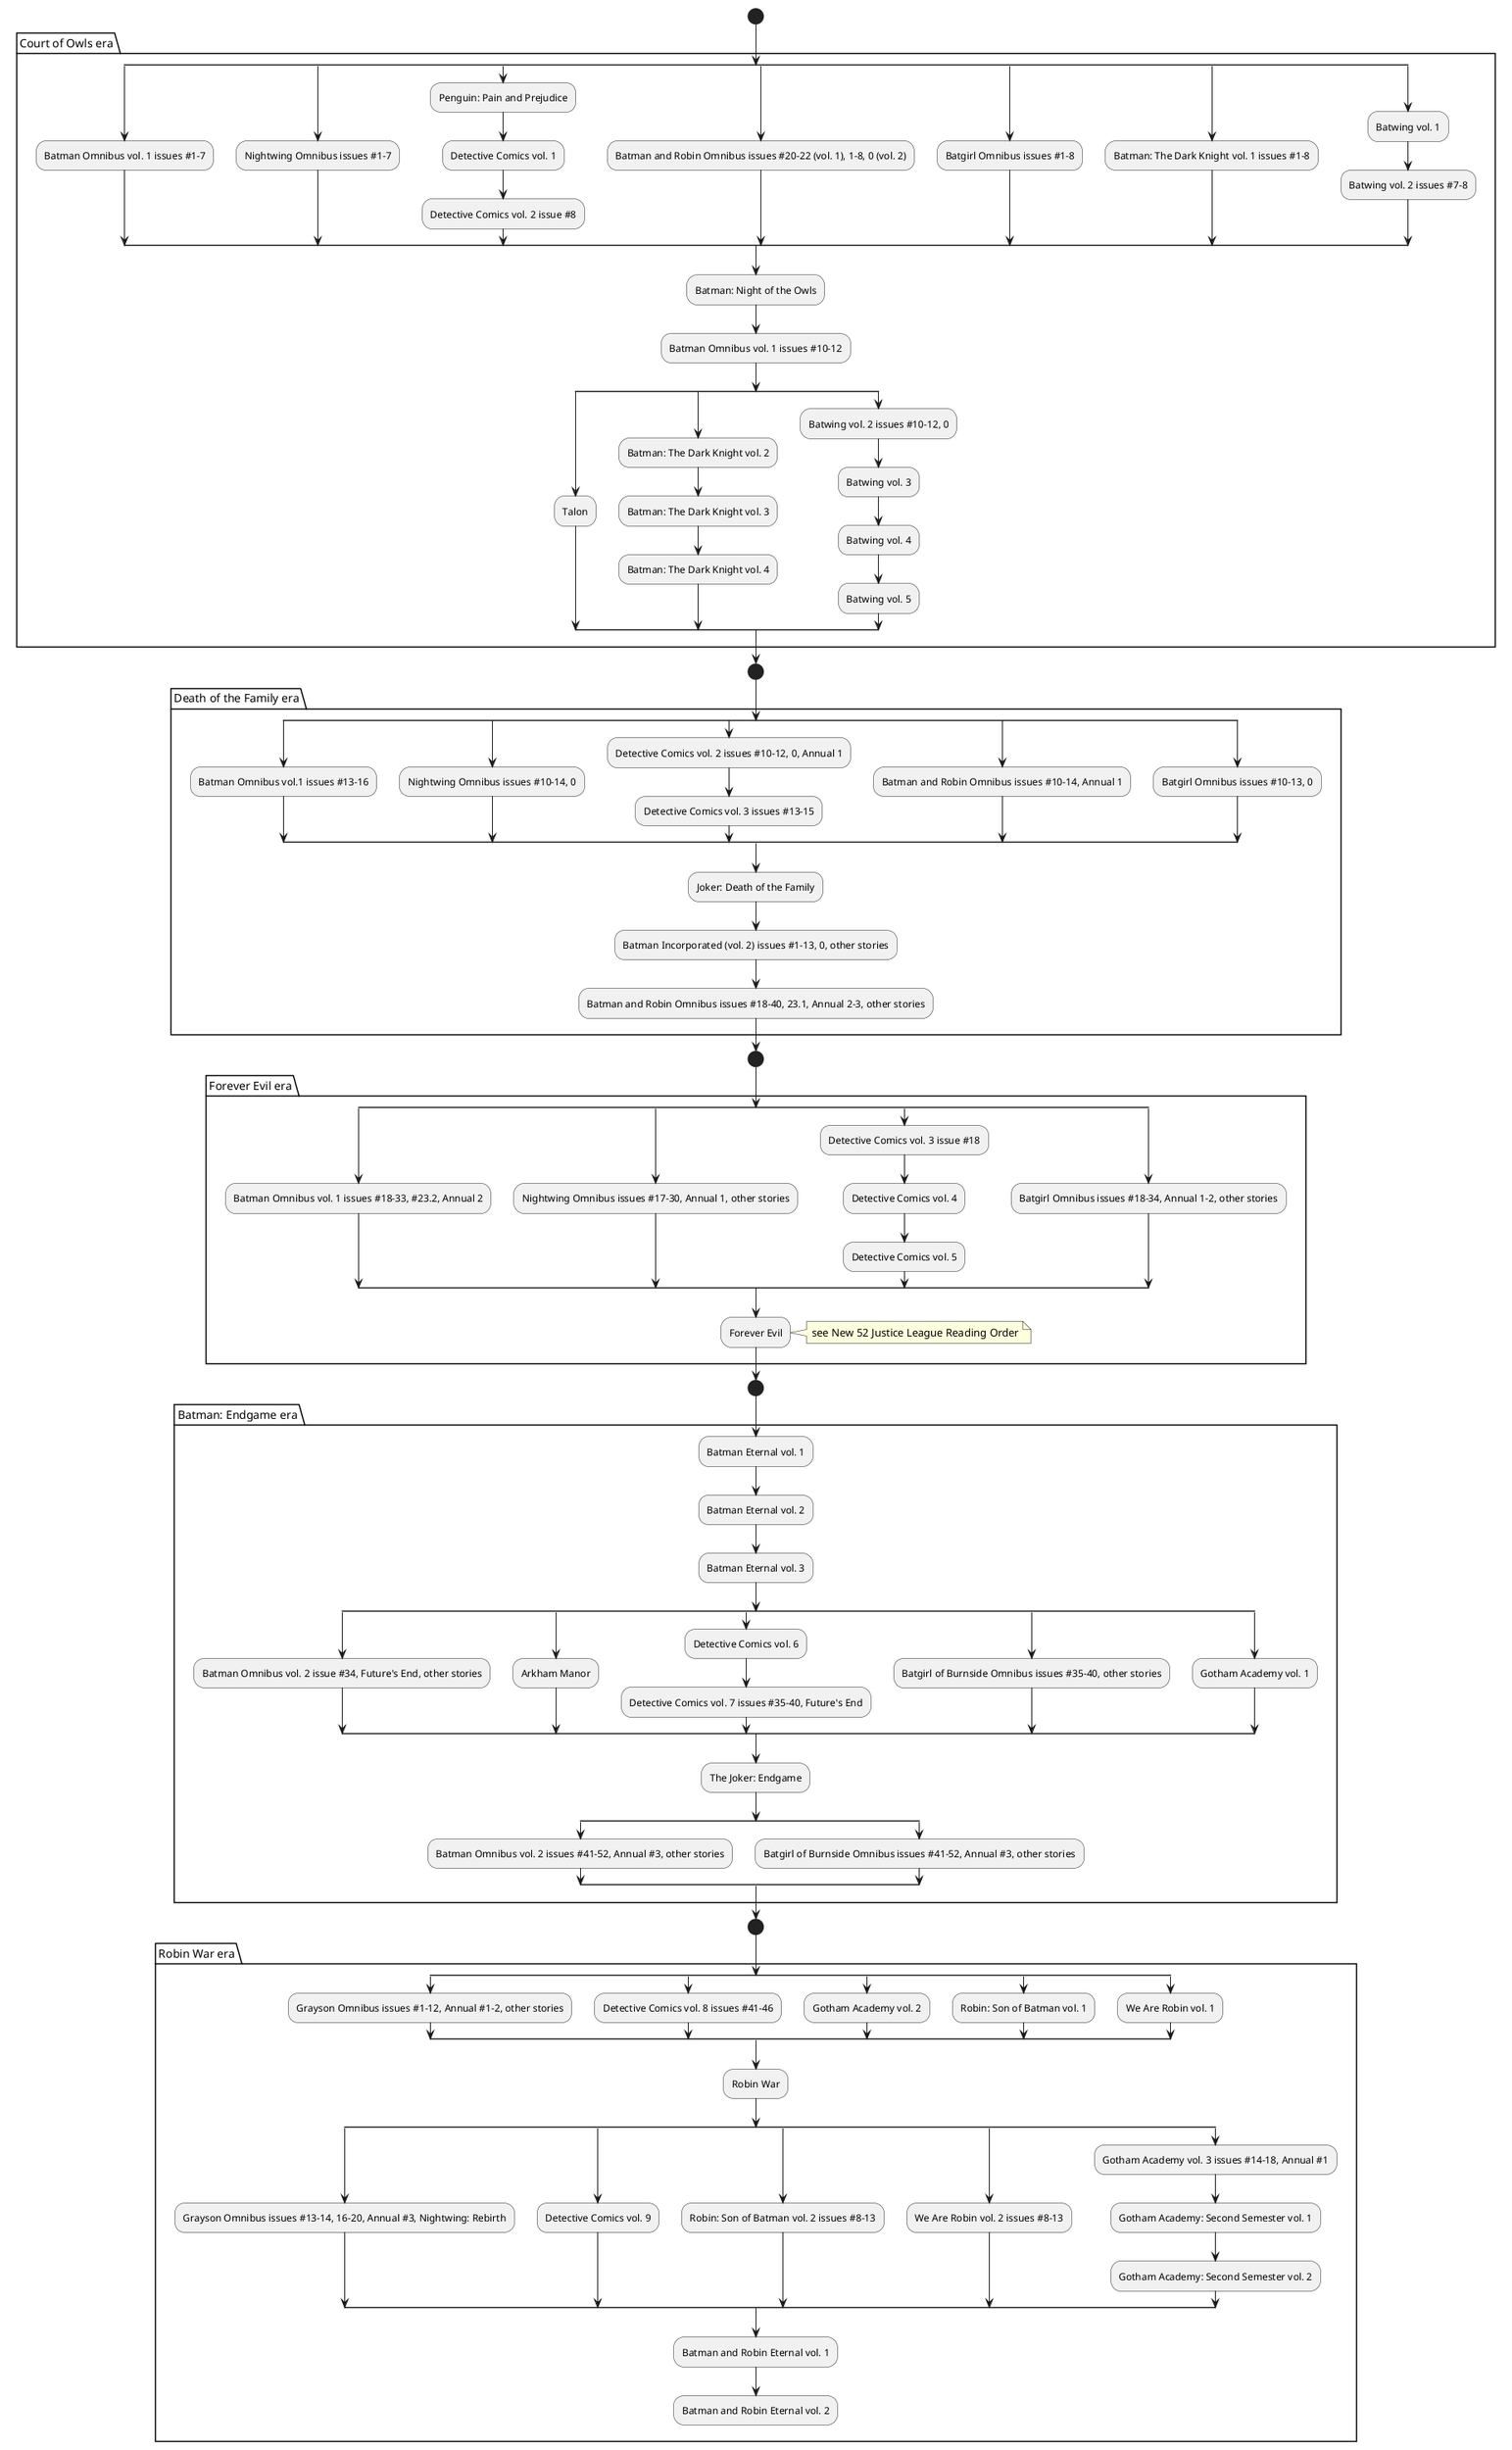 @startuml
    start
    
    package Court of Owls era {
        split
            :Batman Omnibus vol. 1 issues #1-7;
        split again
            :Nightwing Omnibus issues #1-7;
        split again
            :Penguin: Pain and Prejudice;
            :Detective Comics vol. 1;
            :Detective Comics vol. 2 issue #8;
        split again
            :Batman and Robin Omnibus issues #20-22 (vol. 1), 1-8, 0 (vol. 2);
        split again
            :Batgirl Omnibus issues #1-8;
        split again
            :Batman: The Dark Knight vol. 1 issues #1-8;
        split again
            :Batwing vol. 1;
            :Batwing vol. 2 issues #7-8;
        end split

        :Batman: Night of the Owls;
        :Batman Omnibus vol. 1 issues #10-12;
        
        split
            :Talon;
        split again
            :Batman: The Dark Knight vol. 2;
            :Batman: The Dark Knight vol. 3;
            :Batman: The Dark Knight vol. 4; 
        split again
            :Batwing vol. 2 issues #10-12, 0;
            :Batwing vol. 3;
            :Batwing vol. 4;
            :Batwing vol. 5;
        end split
    }

    start

    package Death of the Family era {
        split
            :Batman Omnibus vol.1 issues #13-16;
        split again
            :Nightwing Omnibus issues #10-14, 0;
        split again
            :Detective Comics vol. 2 issues #10-12, 0, Annual 1;
            :Detective Comics vol. 3 issues #13-15;
        split again
            :Batman and Robin Omnibus issues #10-14, Annual 1;
        split again
            :Batgirl Omnibus issues #10-13, 0;
        end split

        :Joker: Death of the Family;
        :Batman Incorporated (vol. 2) issues #1-13, 0, other stories;
        :Batman and Robin Omnibus issues #18-40, 23.1, Annual 2-3, other stories;
    }

    start

    package Forever Evil era {
        split
            :Batman Omnibus vol. 1 issues #18-33, #23.2, Annual 2;
        split again
            :Nightwing Omnibus issues #17-30, Annual 1, other stories;
        split again
            :Detective Comics vol. 3 issue #18;
            :Detective Comics vol. 4;
            :Detective Comics vol. 5;
        split again
            :Batgirl Omnibus issues #18-34, Annual 1-2, other stories;
        end split
    
        :Forever Evil;
        note right: see New 52 Justice League Reading Order
    }

    start

    package Batman: Endgame era {
        :Batman Eternal vol. 1;
        :Batman Eternal vol. 2;
        :Batman Eternal vol. 3;

        split
            :Batman Omnibus vol. 2 issue #34, Future's End, other stories;
        split again
            :Arkham Manor;
        split again
            :Detective Comics vol. 6;
            :Detective Comics vol. 7 issues #35-40, Future's End;
        split again
            :Batgirl of Burnside Omnibus issues #35-40, other stories;
        split again
            :Gotham Academy vol. 1;
        end split

        :The Joker: Endgame;

        split
            :Batman Omnibus vol. 2 issues #41-52, Annual #3, other stories;
        split again
            :Batgirl of Burnside Omnibus issues #41-52, Annual #3, other stories;
        end split
    }

    start

    package Robin War era {
        split
            :Grayson Omnibus issues #1-12, Annual #1-2, other stories;
        split again
            :Detective Comics vol. 8 issues #41-46;
        split again
            :Gotham Academy vol. 2;
        split again
            :Robin: Son of Batman vol. 1;
        split again
            :We Are Robin vol. 1;
        end split

        :Robin War;

        split
            :Grayson Omnibus issues #13-14, 16-20, Annual #3, Nightwing: Rebirth;
        split again
            :Detective Comics vol. 9;
        split again
            :Robin: Son of Batman vol. 2 issues #8-13;
        split again
            :We Are Robin vol. 2 issues #8-13;
        split again
            :Gotham Academy vol. 3 issues #14-18, Annual #1;
            :Gotham Academy: Second Semester vol. 1;
            :Gotham Academy: Second Semester vol. 2;
        end split

        :Batman and Robin Eternal vol. 1;
        :Batman and Robin Eternal vol. 2;
    }

@enduml
